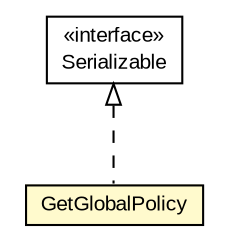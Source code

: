 #!/usr/local/bin/dot
#
# Class diagram 
# Generated by UMLGraph version R5_6-24-gf6e263 (http://www.umlgraph.org/)
#

digraph G {
	edge [fontname="arial",fontsize=10,labelfontname="arial",labelfontsize=10];
	node [fontname="arial",fontsize=10,shape=plaintext];
	nodesep=0.25;
	ranksep=0.5;
	// org.miloss.fgsms.services.interfaces.policyconfiguration.GetGlobalPolicy
	c444251 [label=<<table title="org.miloss.fgsms.services.interfaces.policyconfiguration.GetGlobalPolicy" border="0" cellborder="1" cellspacing="0" cellpadding="2" port="p" bgcolor="lemonChiffon" href="./GetGlobalPolicy.html">
		<tr><td><table border="0" cellspacing="0" cellpadding="1">
<tr><td align="center" balign="center"> GetGlobalPolicy </td></tr>
		</table></td></tr>
		</table>>, URL="./GetGlobalPolicy.html", fontname="arial", fontcolor="black", fontsize=10.0];
	//org.miloss.fgsms.services.interfaces.policyconfiguration.GetGlobalPolicy implements java.io.Serializable
	c444835:p -> c444251:p [dir=back,arrowtail=empty,style=dashed];
	// java.io.Serializable
	c444835 [label=<<table title="java.io.Serializable" border="0" cellborder="1" cellspacing="0" cellpadding="2" port="p" href="http://java.sun.com/j2se/1.4.2/docs/api/java/io/Serializable.html">
		<tr><td><table border="0" cellspacing="0" cellpadding="1">
<tr><td align="center" balign="center"> &#171;interface&#187; </td></tr>
<tr><td align="center" balign="center"> Serializable </td></tr>
		</table></td></tr>
		</table>>, URL="http://java.sun.com/j2se/1.4.2/docs/api/java/io/Serializable.html", fontname="arial", fontcolor="black", fontsize=10.0];
}

